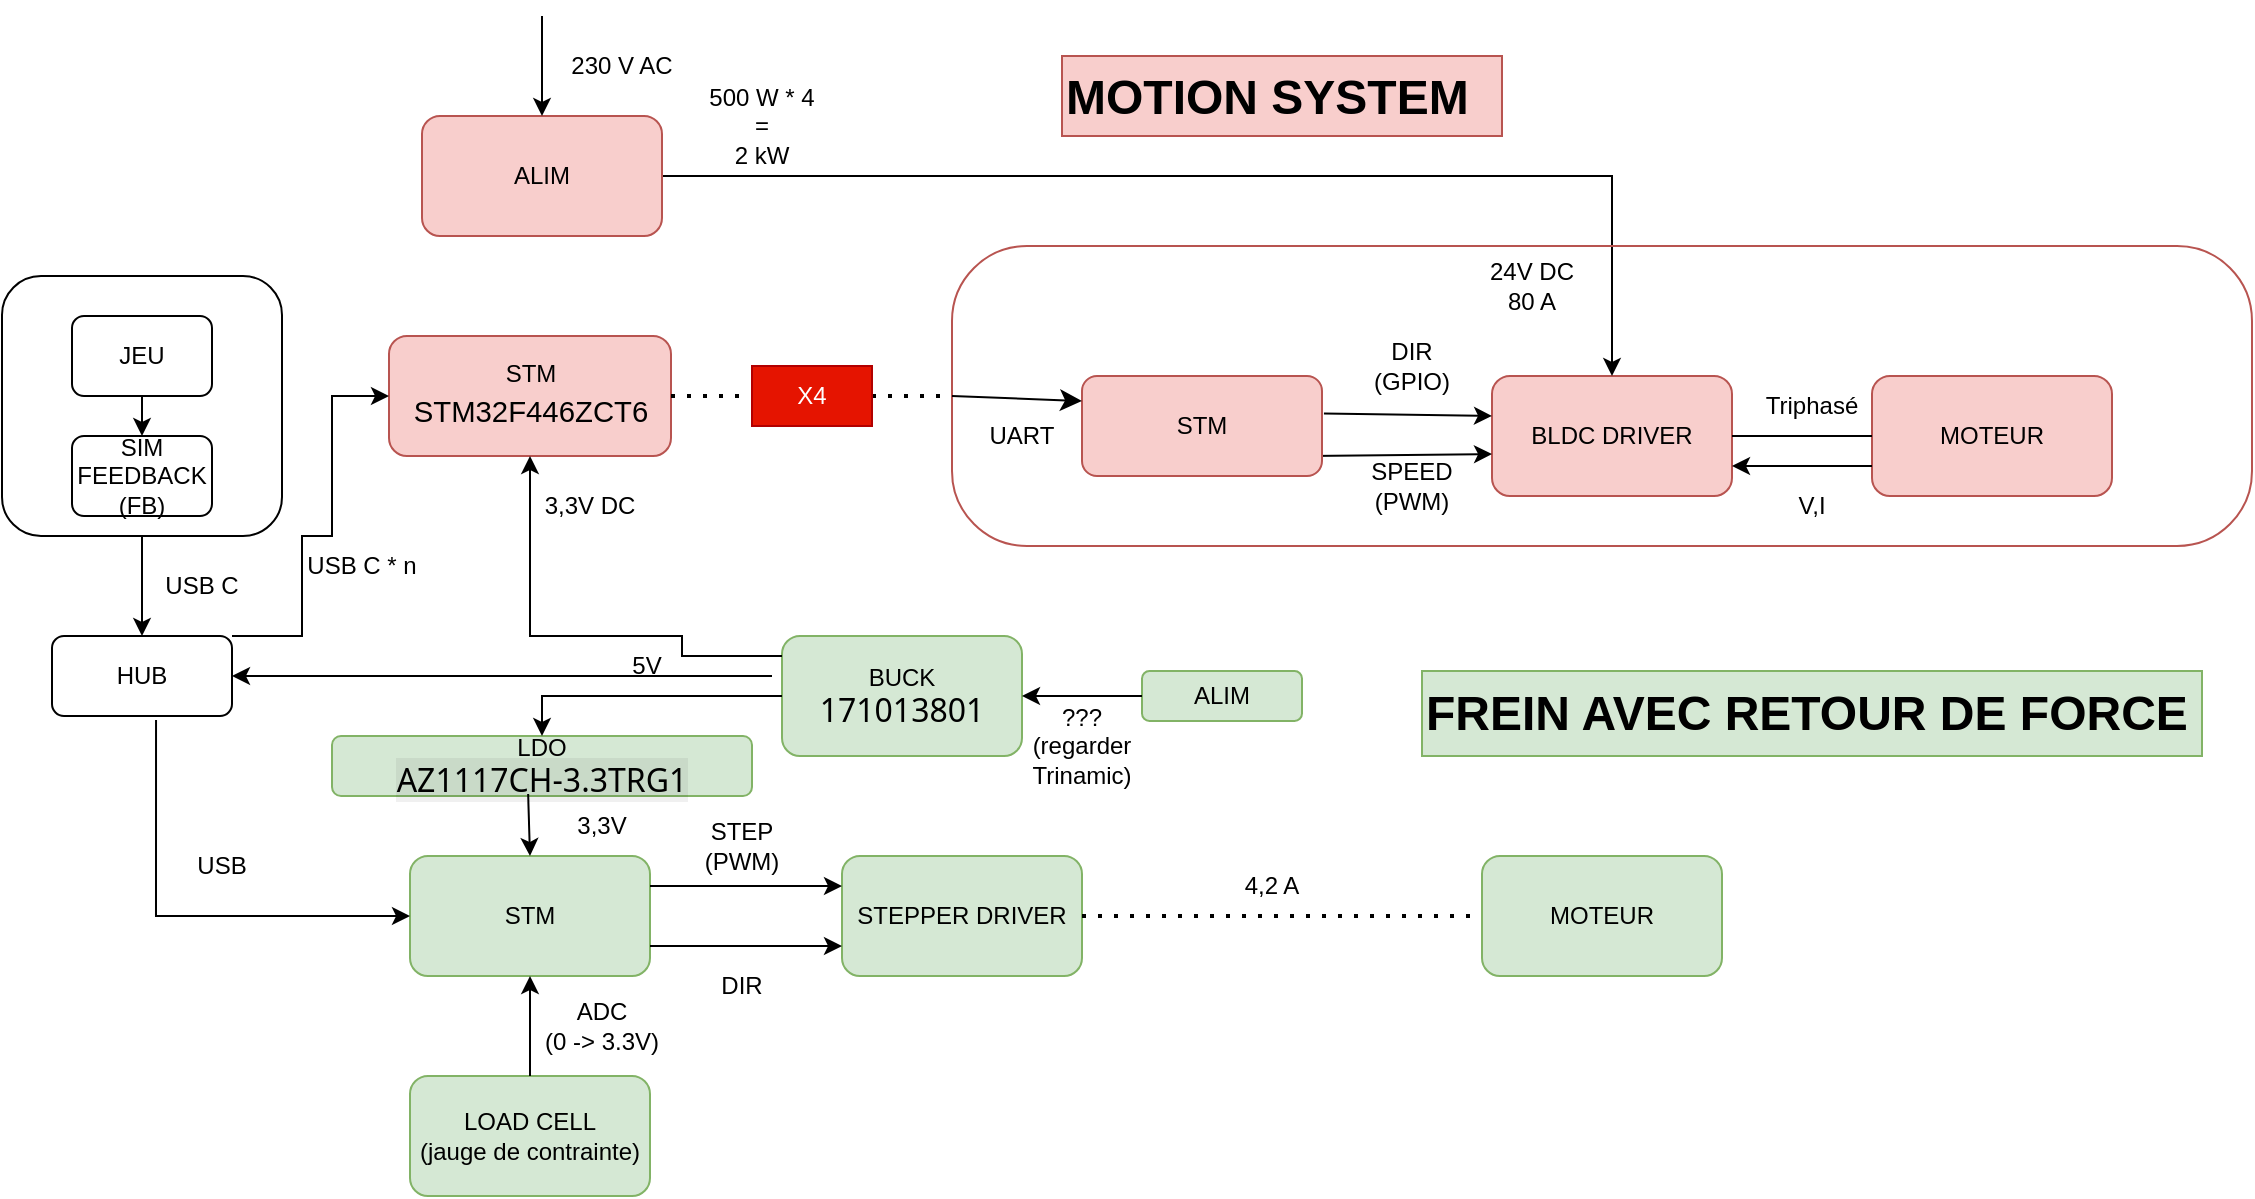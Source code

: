 <mxfile version="26.1.0">
  <diagram name="Page-1" id="QyKzzR-DpQjyUraL0REL">
    <mxGraphModel dx="954" dy="668" grid="1" gridSize="10" guides="1" tooltips="1" connect="1" arrows="1" fold="1" page="1" pageScale="1" pageWidth="1169" pageHeight="827" math="0" shadow="0">
      <root>
        <mxCell id="0" />
        <mxCell id="1" parent="0" />
        <mxCell id="NrqMM1b8UnGH21ajet8I-1" value="" style="rounded=1;whiteSpace=wrap;html=1;" parent="1" vertex="1">
          <mxGeometry x="35" y="190" width="140" height="130" as="geometry" />
        </mxCell>
        <mxCell id="NrqMM1b8UnGH21ajet8I-2" value="SIM FEEDBACK (FB)" style="rounded=1;whiteSpace=wrap;html=1;" parent="1" vertex="1">
          <mxGeometry x="70" y="270" width="70" height="40" as="geometry" />
        </mxCell>
        <mxCell id="NrqMM1b8UnGH21ajet8I-3" value="JEU" style="rounded=1;whiteSpace=wrap;html=1;" parent="1" vertex="1">
          <mxGeometry x="70" y="210" width="70" height="40" as="geometry" />
        </mxCell>
        <mxCell id="NrqMM1b8UnGH21ajet8I-4" value="STM&lt;div&gt;&lt;div style=&quot;font-size: medium;&quot; data-ccp-timestamp=&quot;1741612815450&quot;&gt;&lt;table style=&quot;border-collapse: collapse; width: 116pt;&quot; width=&quot;154&quot;&gt;&lt;colgroup&gt;&lt;col style=&quot;width: 116pt;&quot; width=&quot;154&quot;&gt;&lt;/colgroup&gt;&lt;tbody&gt;&lt;tr style=&quot;height: 15pt;&quot; height=&quot;20&quot;&gt;&lt;td style=&quot;padding-top: 1px; padding-right: 1px; padding-left: 1px; font-size: 11pt; font-family: &amp;quot;Aptos Narrow&amp;quot;, sans-serif; vertical-align: bottom; border: none; text-wrap-mode: nowrap; width: 116pt; height: 15pt;&quot; height=&quot;20&quot; width=&quot;154&quot;&gt;STM32F446ZCT6&lt;/td&gt;&lt;/tr&gt;&lt;/tbody&gt;&lt;/table&gt;&lt;/div&gt;&lt;/div&gt;&lt;div&gt;&lt;div style=&quot;font-size: medium; text-align: start;&quot; data-ccp-timestamp=&quot;1741612815450&quot;&gt;&lt;/div&gt;&lt;/div&gt;" style="rounded=1;whiteSpace=wrap;html=1;fillColor=#f8cecc;strokeColor=#b85450;" parent="1" vertex="1">
          <mxGeometry x="228.5" y="220" width="141" height="60" as="geometry" />
        </mxCell>
        <mxCell id="NrqMM1b8UnGH21ajet8I-5" value="BLDC DRIVER" style="rounded=1;whiteSpace=wrap;html=1;fillColor=#f8cecc;strokeColor=#b85450;" parent="1" vertex="1">
          <mxGeometry x="780" y="240" width="120" height="60" as="geometry" />
        </mxCell>
        <mxCell id="NrqMM1b8UnGH21ajet8I-6" value="MOTEUR" style="rounded=1;whiteSpace=wrap;html=1;fillColor=#f8cecc;strokeColor=#b85450;" parent="1" vertex="1">
          <mxGeometry x="970" y="240" width="120" height="60" as="geometry" />
        </mxCell>
        <mxCell id="NrqMM1b8UnGH21ajet8I-7" value="24V DC&lt;div&gt;80 A&lt;/div&gt;" style="text;html=1;align=center;verticalAlign=middle;whiteSpace=wrap;rounded=0;" parent="1" vertex="1">
          <mxGeometry x="770" y="180" width="60" height="30" as="geometry" />
        </mxCell>
        <mxCell id="NrqMM1b8UnGH21ajet8I-8" value="STM" style="rounded=1;whiteSpace=wrap;html=1;fillColor=#d5e8d4;strokeColor=#82b366;" parent="1" vertex="1">
          <mxGeometry x="239" y="480" width="120" height="60" as="geometry" />
        </mxCell>
        <mxCell id="NrqMM1b8UnGH21ajet8I-9" value="HUB" style="rounded=1;whiteSpace=wrap;html=1;" parent="1" vertex="1">
          <mxGeometry x="60" y="370" width="90" height="40" as="geometry" />
        </mxCell>
        <mxCell id="NrqMM1b8UnGH21ajet8I-10" value="LDO&lt;div&gt;&lt;span style=&quot;font-family: &amp;quot;gg sans&amp;quot;, &amp;quot;Noto Sans&amp;quot;, &amp;quot;Helvetica Neue&amp;quot;, Helvetica, Arial, sans-serif; font-size: 16px; text-align: left; white-space-collapse: break-spaces; background-color: oklab(0.085 0.0 0.0 / 0.06);&quot;&gt;&lt;font style=&quot;color: rgb(0, 0, 0);&quot;&gt;AZ1117CH-3.3TRG1&lt;/font&gt;&lt;/span&gt;&lt;/div&gt;" style="rounded=1;whiteSpace=wrap;html=1;fillColor=#d5e8d4;strokeColor=#82b366;" parent="1" vertex="1">
          <mxGeometry x="200" y="420" width="210" height="30" as="geometry" />
        </mxCell>
        <mxCell id="NrqMM1b8UnGH21ajet8I-11" value="&lt;font style=&quot;color: rgb(0, 0, 0);&quot;&gt;BUCK&lt;/font&gt;&lt;div&gt;&lt;span style=&quot;font-family: &amp;quot;gg sans&amp;quot;, &amp;quot;Noto Sans&amp;quot;, &amp;quot;Helvetica Neue&amp;quot;, Helvetica, Arial, sans-serif; font-size: 16px; text-align: left; white-space-collapse: break-spaces; color: oklab(0.899 -0.002 -0.005);&quot;&gt;&lt;font style=&quot;color: rgb(0, 0, 0);&quot;&gt;171013801&lt;/font&gt;&lt;/span&gt;&lt;/div&gt;" style="rounded=1;whiteSpace=wrap;html=1;fillColor=#d5e8d4;strokeColor=#82b366;" parent="1" vertex="1">
          <mxGeometry x="425" y="370" width="120" height="60" as="geometry" />
        </mxCell>
        <mxCell id="NrqMM1b8UnGH21ajet8I-36" style="edgeStyle=orthogonalEdgeStyle;rounded=0;orthogonalLoop=1;jettySize=auto;html=1;exitX=1;exitY=0.5;exitDx=0;exitDy=0;entryX=0.5;entryY=0;entryDx=0;entryDy=0;" parent="1" source="NrqMM1b8UnGH21ajet8I-12" target="NrqMM1b8UnGH21ajet8I-5" edge="1">
          <mxGeometry relative="1" as="geometry" />
        </mxCell>
        <mxCell id="NrqMM1b8UnGH21ajet8I-12" value="ALIM" style="rounded=1;whiteSpace=wrap;html=1;fillColor=#f8cecc;strokeColor=#b85450;" parent="1" vertex="1">
          <mxGeometry x="245" y="110" width="120" height="60" as="geometry" />
        </mxCell>
        <mxCell id="NrqMM1b8UnGH21ajet8I-13" value="ALIM" style="rounded=1;whiteSpace=wrap;html=1;fillColor=#d5e8d4;strokeColor=#82b366;" parent="1" vertex="1">
          <mxGeometry x="605" y="387.5" width="80" height="25" as="geometry" />
        </mxCell>
        <mxCell id="NrqMM1b8UnGH21ajet8I-14" value="STEPPER DRIVER" style="rounded=1;whiteSpace=wrap;html=1;fillColor=#d5e8d4;strokeColor=#82b366;" parent="1" vertex="1">
          <mxGeometry x="455" y="480" width="120" height="60" as="geometry" />
        </mxCell>
        <mxCell id="NrqMM1b8UnGH21ajet8I-15" value="MOTEUR" style="rounded=1;whiteSpace=wrap;html=1;fillColor=#d5e8d4;strokeColor=#82b366;" parent="1" vertex="1">
          <mxGeometry x="775" y="480" width="120" height="60" as="geometry" />
        </mxCell>
        <mxCell id="NrqMM1b8UnGH21ajet8I-16" value="LOAD CELL&lt;div&gt;(jauge de contrainte)&lt;/div&gt;" style="rounded=1;whiteSpace=wrap;html=1;fillColor=#d5e8d4;strokeColor=#82b366;" parent="1" vertex="1">
          <mxGeometry x="239" y="590" width="120" height="60" as="geometry" />
        </mxCell>
        <mxCell id="NrqMM1b8UnGH21ajet8I-17" value="" style="endArrow=classic;html=1;rounded=0;exitX=0.5;exitY=1;exitDx=0;exitDy=0;entryX=0.5;entryY=0;entryDx=0;entryDy=0;" parent="1" source="NrqMM1b8UnGH21ajet8I-3" target="NrqMM1b8UnGH21ajet8I-2" edge="1">
          <mxGeometry width="50" height="50" relative="1" as="geometry">
            <mxPoint x="365" y="500" as="sourcePoint" />
            <mxPoint x="415" y="450" as="targetPoint" />
          </mxGeometry>
        </mxCell>
        <mxCell id="NrqMM1b8UnGH21ajet8I-18" value="" style="endArrow=classic;html=1;rounded=0;exitX=0.5;exitY=1;exitDx=0;exitDy=0;entryX=0.5;entryY=0;entryDx=0;entryDy=0;" parent="1" source="NrqMM1b8UnGH21ajet8I-1" target="NrqMM1b8UnGH21ajet8I-9" edge="1">
          <mxGeometry width="50" height="50" relative="1" as="geometry">
            <mxPoint x="95" y="360" as="sourcePoint" />
            <mxPoint x="145" y="310" as="targetPoint" />
          </mxGeometry>
        </mxCell>
        <mxCell id="NrqMM1b8UnGH21ajet8I-19" value="USB C" style="text;html=1;align=center;verticalAlign=middle;whiteSpace=wrap;rounded=0;" parent="1" vertex="1">
          <mxGeometry x="105" y="330" width="60" height="30" as="geometry" />
        </mxCell>
        <mxCell id="NrqMM1b8UnGH21ajet8I-21" value="" style="endArrow=classic;html=1;rounded=0;exitX=1;exitY=0;exitDx=0;exitDy=0;entryX=0;entryY=0.5;entryDx=0;entryDy=0;" parent="1" source="NrqMM1b8UnGH21ajet8I-9" target="NrqMM1b8UnGH21ajet8I-4" edge="1">
          <mxGeometry width="50" height="50" relative="1" as="geometry">
            <mxPoint x="365" y="360" as="sourcePoint" />
            <mxPoint x="415" y="310" as="targetPoint" />
            <Array as="points">
              <mxPoint x="185" y="370" />
              <mxPoint x="185" y="320" />
              <mxPoint x="200" y="320" />
              <mxPoint x="200" y="250" />
              <mxPoint x="225" y="250" />
            </Array>
          </mxGeometry>
        </mxCell>
        <mxCell id="NrqMM1b8UnGH21ajet8I-23" value="" style="endArrow=classic;html=1;rounded=0;entryX=0.5;entryY=0;entryDx=0;entryDy=0;exitX=0.467;exitY=0.967;exitDx=0;exitDy=0;exitPerimeter=0;" parent="1" source="NrqMM1b8UnGH21ajet8I-10" target="NrqMM1b8UnGH21ajet8I-8" edge="1">
          <mxGeometry width="50" height="50" relative="1" as="geometry">
            <mxPoint x="365" y="360" as="sourcePoint" />
            <mxPoint x="415" y="310" as="targetPoint" />
          </mxGeometry>
        </mxCell>
        <mxCell id="NrqMM1b8UnGH21ajet8I-24" value="" style="endArrow=classic;html=1;rounded=0;entryX=0.5;entryY=0;entryDx=0;entryDy=0;exitX=0;exitY=0.5;exitDx=0;exitDy=0;" parent="1" source="NrqMM1b8UnGH21ajet8I-11" target="NrqMM1b8UnGH21ajet8I-10" edge="1">
          <mxGeometry width="50" height="50" relative="1" as="geometry">
            <mxPoint x="305" y="400" as="sourcePoint" />
            <mxPoint x="415" y="310" as="targetPoint" />
            <Array as="points">
              <mxPoint x="305" y="400" />
            </Array>
          </mxGeometry>
        </mxCell>
        <mxCell id="NrqMM1b8UnGH21ajet8I-25" value="" style="endArrow=classic;html=1;rounded=0;exitX=1;exitY=0.25;exitDx=0;exitDy=0;entryX=0;entryY=0.25;entryDx=0;entryDy=0;" parent="1" source="NrqMM1b8UnGH21ajet8I-8" target="NrqMM1b8UnGH21ajet8I-14" edge="1">
          <mxGeometry width="50" height="50" relative="1" as="geometry">
            <mxPoint x="365" y="360" as="sourcePoint" />
            <mxPoint x="415" y="310" as="targetPoint" />
            <Array as="points" />
          </mxGeometry>
        </mxCell>
        <mxCell id="NrqMM1b8UnGH21ajet8I-27" value="" style="endArrow=classic;html=1;rounded=0;exitX=1;exitY=0.75;exitDx=0;exitDy=0;" parent="1" source="NrqMM1b8UnGH21ajet8I-8" edge="1">
          <mxGeometry width="50" height="50" relative="1" as="geometry">
            <mxPoint x="585" y="505" as="sourcePoint" />
            <mxPoint x="455" y="525" as="targetPoint" />
            <Array as="points" />
          </mxGeometry>
        </mxCell>
        <mxCell id="NrqMM1b8UnGH21ajet8I-28" value="STEP (PWM)" style="text;html=1;align=center;verticalAlign=middle;whiteSpace=wrap;rounded=0;" parent="1" vertex="1">
          <mxGeometry x="375" y="460" width="60" height="30" as="geometry" />
        </mxCell>
        <mxCell id="NrqMM1b8UnGH21ajet8I-30" value="DIR" style="text;html=1;align=center;verticalAlign=middle;whiteSpace=wrap;rounded=0;" parent="1" vertex="1">
          <mxGeometry x="375" y="530" width="60" height="30" as="geometry" />
        </mxCell>
        <mxCell id="NrqMM1b8UnGH21ajet8I-32" value="" style="endArrow=classic;html=1;rounded=0;exitX=0.5;exitY=0;exitDx=0;exitDy=0;entryX=0.5;entryY=1;entryDx=0;entryDy=0;" parent="1" source="NrqMM1b8UnGH21ajet8I-16" target="NrqMM1b8UnGH21ajet8I-8" edge="1">
          <mxGeometry width="50" height="50" relative="1" as="geometry">
            <mxPoint x="365" y="460" as="sourcePoint" />
            <mxPoint x="415" y="410" as="targetPoint" />
          </mxGeometry>
        </mxCell>
        <mxCell id="NrqMM1b8UnGH21ajet8I-33" value="&lt;div&gt;ADC&lt;/div&gt;(0 -&amp;gt; 3.3V)" style="text;html=1;align=center;verticalAlign=middle;whiteSpace=wrap;rounded=0;" parent="1" vertex="1">
          <mxGeometry x="305" y="550" width="60" height="30" as="geometry" />
        </mxCell>
        <mxCell id="NrqMM1b8UnGH21ajet8I-34" value="USB C * n" style="text;html=1;align=center;verticalAlign=middle;whiteSpace=wrap;rounded=0;" parent="1" vertex="1">
          <mxGeometry x="185" y="320" width="60" height="30" as="geometry" />
        </mxCell>
        <mxCell id="NrqMM1b8UnGH21ajet8I-35" value="" style="endArrow=classic;html=1;rounded=0;exitX=0;exitY=0.5;exitDx=0;exitDy=0;entryX=1;entryY=0.5;entryDx=0;entryDy=0;" parent="1" source="NrqMM1b8UnGH21ajet8I-13" target="NrqMM1b8UnGH21ajet8I-11" edge="1">
          <mxGeometry width="50" height="50" relative="1" as="geometry">
            <mxPoint x="365" y="360" as="sourcePoint" />
            <mxPoint x="415" y="310" as="targetPoint" />
            <Array as="points">
              <mxPoint x="565" y="400" />
            </Array>
          </mxGeometry>
        </mxCell>
        <mxCell id="NrqMM1b8UnGH21ajet8I-37" value="" style="endArrow=classic;html=1;rounded=0;exitX=0.578;exitY=1.05;exitDx=0;exitDy=0;exitPerimeter=0;entryX=0;entryY=0.5;entryDx=0;entryDy=0;" parent="1" source="NrqMM1b8UnGH21ajet8I-9" target="NrqMM1b8UnGH21ajet8I-8" edge="1">
          <mxGeometry width="50" height="50" relative="1" as="geometry">
            <mxPoint x="365" y="360" as="sourcePoint" />
            <mxPoint x="415" y="310" as="targetPoint" />
            <Array as="points">
              <mxPoint x="112" y="510" />
            </Array>
          </mxGeometry>
        </mxCell>
        <mxCell id="NrqMM1b8UnGH21ajet8I-38" value="USB" style="text;html=1;align=center;verticalAlign=middle;whiteSpace=wrap;rounded=0;" parent="1" vertex="1">
          <mxGeometry x="115" y="470" width="60" height="30" as="geometry" />
        </mxCell>
        <mxCell id="NrqMM1b8UnGH21ajet8I-40" value="3,3V" style="text;html=1;align=center;verticalAlign=middle;whiteSpace=wrap;rounded=0;" parent="1" vertex="1">
          <mxGeometry x="305" y="450" width="60" height="30" as="geometry" />
        </mxCell>
        <mxCell id="NrqMM1b8UnGH21ajet8I-41" value="5V" style="text;html=1;align=center;verticalAlign=middle;whiteSpace=wrap;rounded=0;" parent="1" vertex="1">
          <mxGeometry x="325" y="370" width="65" height="30" as="geometry" />
        </mxCell>
        <mxCell id="NrqMM1b8UnGH21ajet8I-42" value="???&lt;div&gt;(regarder Trinamic)&lt;/div&gt;" style="text;html=1;align=center;verticalAlign=middle;whiteSpace=wrap;rounded=0;" parent="1" vertex="1">
          <mxGeometry x="545" y="410" width="60" height="30" as="geometry" />
        </mxCell>
        <mxCell id="NrqMM1b8UnGH21ajet8I-43" value="" style="endArrow=none;html=1;rounded=0;exitX=1;exitY=0.5;exitDx=0;exitDy=0;entryX=0;entryY=0.5;entryDx=0;entryDy=0;" parent="1" source="NrqMM1b8UnGH21ajet8I-5" target="NrqMM1b8UnGH21ajet8I-6" edge="1">
          <mxGeometry width="50" height="50" relative="1" as="geometry">
            <mxPoint x="750" y="380" as="sourcePoint" />
            <mxPoint x="800" y="330" as="targetPoint" />
          </mxGeometry>
        </mxCell>
        <mxCell id="NrqMM1b8UnGH21ajet8I-44" value="Triphasé" style="text;html=1;align=center;verticalAlign=middle;whiteSpace=wrap;rounded=0;" parent="1" vertex="1">
          <mxGeometry x="910" y="240" width="60" height="30" as="geometry" />
        </mxCell>
        <mxCell id="NrqMM1b8UnGH21ajet8I-46" value="" style="endArrow=classic;html=1;rounded=0;exitX=0;exitY=0.75;exitDx=0;exitDy=0;entryX=1;entryY=0.75;entryDx=0;entryDy=0;" parent="1" source="NrqMM1b8UnGH21ajet8I-6" target="NrqMM1b8UnGH21ajet8I-5" edge="1">
          <mxGeometry width="50" height="50" relative="1" as="geometry">
            <mxPoint x="750" y="380" as="sourcePoint" />
            <mxPoint x="800" y="330" as="targetPoint" />
          </mxGeometry>
        </mxCell>
        <mxCell id="NrqMM1b8UnGH21ajet8I-47" value="V,I" style="text;html=1;align=center;verticalAlign=middle;whiteSpace=wrap;rounded=0;" parent="1" vertex="1">
          <mxGeometry x="910" y="290" width="60" height="30" as="geometry" />
        </mxCell>
        <mxCell id="NrqMM1b8UnGH21ajet8I-48" value="" style="endArrow=classic;html=1;rounded=0;entryX=0.5;entryY=0;entryDx=0;entryDy=0;" parent="1" target="NrqMM1b8UnGH21ajet8I-12" edge="1">
          <mxGeometry width="50" height="50" relative="1" as="geometry">
            <mxPoint x="305" y="60" as="sourcePoint" />
            <mxPoint x="415" y="310" as="targetPoint" />
          </mxGeometry>
        </mxCell>
        <mxCell id="NrqMM1b8UnGH21ajet8I-51" value="230 V AC" style="text;html=1;align=center;verticalAlign=middle;whiteSpace=wrap;rounded=0;" parent="1" vertex="1">
          <mxGeometry x="315" y="70" width="60" height="30" as="geometry" />
        </mxCell>
        <mxCell id="NrqMM1b8UnGH21ajet8I-52" value="500 W * 4 =&lt;div&gt;2 kW&lt;/div&gt;" style="text;html=1;align=center;verticalAlign=middle;whiteSpace=wrap;rounded=0;" parent="1" vertex="1">
          <mxGeometry x="385" y="100" width="60" height="30" as="geometry" />
        </mxCell>
        <mxCell id="NrqMM1b8UnGH21ajet8I-54" value="" style="endArrow=classic;html=1;rounded=0;entryX=1;entryY=0.5;entryDx=0;entryDy=0;" parent="1" target="NrqMM1b8UnGH21ajet8I-9" edge="1">
          <mxGeometry width="50" height="50" relative="1" as="geometry">
            <mxPoint x="420" y="390" as="sourcePoint" />
            <mxPoint x="415" y="410" as="targetPoint" />
            <Array as="points">
              <mxPoint x="380" y="390" />
              <mxPoint x="280" y="390" />
            </Array>
          </mxGeometry>
        </mxCell>
        <mxCell id="NrqMM1b8UnGH21ajet8I-56" value="" style="rounded=1;whiteSpace=wrap;html=1;fillColor=none;arcSize=25;strokeColor=#b85450;" parent="1" vertex="1">
          <mxGeometry x="510" y="175" width="650" height="150" as="geometry" />
        </mxCell>
        <mxCell id="NrqMM1b8UnGH21ajet8I-58" value="" style="endArrow=classic;html=1;rounded=0;exitX=1.008;exitY=0.375;exitDx=0;exitDy=0;exitPerimeter=0;" parent="1" edge="1" source="xHiP2nenUuK8bEtsoB3f-1">
          <mxGeometry width="50" height="50" relative="1" as="geometry">
            <mxPoint x="740" y="255" as="sourcePoint" />
            <mxPoint x="780" y="260" as="targetPoint" />
          </mxGeometry>
        </mxCell>
        <mxCell id="NrqMM1b8UnGH21ajet8I-59" value="" style="endArrow=classic;html=1;rounded=0;entryX=0;entryY=0.65;entryDx=0;entryDy=0;entryPerimeter=0;exitX=0.946;exitY=0.8;exitDx=0;exitDy=0;exitPerimeter=0;" parent="1" target="NrqMM1b8UnGH21ajet8I-5" edge="1" source="xHiP2nenUuK8bEtsoB3f-1">
          <mxGeometry width="50" height="50" relative="1" as="geometry">
            <mxPoint x="740" y="279" as="sourcePoint" />
            <mxPoint x="790" y="265" as="targetPoint" />
          </mxGeometry>
        </mxCell>
        <mxCell id="NrqMM1b8UnGH21ajet8I-60" value="DIR (GPIO)" style="text;html=1;align=center;verticalAlign=middle;whiteSpace=wrap;rounded=0;" parent="1" vertex="1">
          <mxGeometry x="710" y="220" width="60" height="30" as="geometry" />
        </mxCell>
        <mxCell id="NrqMM1b8UnGH21ajet8I-61" value="SPEED&lt;div&gt;(PWM)&lt;/div&gt;" style="text;html=1;align=center;verticalAlign=middle;whiteSpace=wrap;rounded=0;" parent="1" vertex="1">
          <mxGeometry x="710" y="280" width="60" height="30" as="geometry" />
        </mxCell>
        <mxCell id="NrqMM1b8UnGH21ajet8I-64" value="" style="endArrow=classic;html=1;rounded=0;entryX=0.5;entryY=1;entryDx=0;entryDy=0;" parent="1" target="NrqMM1b8UnGH21ajet8I-4" edge="1">
          <mxGeometry width="50" height="50" relative="1" as="geometry">
            <mxPoint x="425" y="380" as="sourcePoint" />
            <mxPoint x="415" y="410" as="targetPoint" />
            <Array as="points">
              <mxPoint x="415" y="380" />
              <mxPoint x="375" y="380" />
              <mxPoint x="375" y="370" />
              <mxPoint x="299" y="370" />
            </Array>
          </mxGeometry>
        </mxCell>
        <mxCell id="NrqMM1b8UnGH21ajet8I-66" value="3,3V DC" style="text;html=1;align=center;verticalAlign=middle;whiteSpace=wrap;rounded=0;" parent="1" vertex="1">
          <mxGeometry x="299" y="290" width="60" height="30" as="geometry" />
        </mxCell>
        <mxCell id="NrqMM1b8UnGH21ajet8I-69" value="4,2 A" style="text;html=1;align=center;verticalAlign=middle;whiteSpace=wrap;rounded=0;" parent="1" vertex="1">
          <mxGeometry x="640" y="480" width="60" height="30" as="geometry" />
        </mxCell>
        <mxCell id="NrqMM1b8UnGH21ajet8I-76" value="" style="endArrow=none;dashed=1;html=1;dashPattern=1 3;strokeWidth=2;rounded=0;exitX=1;exitY=0.5;exitDx=0;exitDy=0;entryX=0;entryY=0.5;entryDx=0;entryDy=0;" parent="1" source="NrqMM1b8UnGH21ajet8I-14" target="NrqMM1b8UnGH21ajet8I-15" edge="1">
          <mxGeometry width="50" height="50" relative="1" as="geometry">
            <mxPoint x="665" y="690" as="sourcePoint" />
            <mxPoint x="715" y="640" as="targetPoint" />
          </mxGeometry>
        </mxCell>
        <mxCell id="NrqMM1b8UnGH21ajet8I-77" value="" style="endArrow=none;dashed=1;html=1;dashPattern=1 3;strokeWidth=2;rounded=0;exitX=1;exitY=0.5;exitDx=0;exitDy=0;entryX=0;entryY=0.5;entryDx=0;entryDy=0;" parent="1" source="NrqMM1b8UnGH21ajet8I-57" target="NrqMM1b8UnGH21ajet8I-56" edge="1">
          <mxGeometry width="50" height="50" relative="1" as="geometry">
            <mxPoint x="645" y="330" as="sourcePoint" />
            <mxPoint x="695" y="280" as="targetPoint" />
          </mxGeometry>
        </mxCell>
        <mxCell id="NrqMM1b8UnGH21ajet8I-78" value="&lt;h1 style=&quot;margin-top: 0px;&quot;&gt;MOTION SYSTEM&lt;/h1&gt;" style="text;html=1;whiteSpace=wrap;overflow=hidden;rounded=0;fillColor=#f8cecc;strokeColor=#b85450;" parent="1" vertex="1">
          <mxGeometry x="565" y="80" width="220" height="40" as="geometry" />
        </mxCell>
        <mxCell id="NrqMM1b8UnGH21ajet8I-79" value="&lt;h1 style=&quot;margin-top: 0px;&quot;&gt;FREIN AVEC RETOUR DE FORCE&lt;/h1&gt;" style="text;html=1;whiteSpace=wrap;overflow=hidden;rounded=0;fillColor=#d5e8d4;strokeColor=#82b366;" parent="1" vertex="1">
          <mxGeometry x="745" y="387.5" width="390" height="42.5" as="geometry" />
        </mxCell>
        <mxCell id="NrqMM1b8UnGH21ajet8I-90" value="" style="endArrow=none;dashed=1;html=1;dashPattern=1 3;strokeWidth=2;rounded=0;exitX=1;exitY=0.5;exitDx=0;exitDy=0;entryX=0;entryY=0.5;entryDx=0;entryDy=0;" parent="1" source="NrqMM1b8UnGH21ajet8I-4" target="NrqMM1b8UnGH21ajet8I-57" edge="1">
          <mxGeometry width="50" height="50" relative="1" as="geometry">
            <mxPoint x="359" y="250" as="sourcePoint" />
            <mxPoint x="525" y="250" as="targetPoint" />
          </mxGeometry>
        </mxCell>
        <mxCell id="NrqMM1b8UnGH21ajet8I-57" value="X4" style="text;html=1;align=center;verticalAlign=middle;whiteSpace=wrap;rounded=0;fillColor=#e51400;strokeColor=#B20000;fontColor=#ffffff;" parent="1" vertex="1">
          <mxGeometry x="410" y="235" width="60" height="30" as="geometry" />
        </mxCell>
        <mxCell id="xHiP2nenUuK8bEtsoB3f-1" value="STM" style="rounded=1;whiteSpace=wrap;html=1;fillColor=#f8cecc;strokeColor=#b85450;" vertex="1" parent="1">
          <mxGeometry x="575" y="240" width="120" height="50" as="geometry" />
        </mxCell>
        <mxCell id="xHiP2nenUuK8bEtsoB3f-2" value="" style="endArrow=classic;html=1;rounded=0;fontSize=12;startSize=8;endSize=8;curved=1;exitX=0;exitY=0.5;exitDx=0;exitDy=0;entryX=0;entryY=0.25;entryDx=0;entryDy=0;" edge="1" parent="1" source="NrqMM1b8UnGH21ajet8I-56" target="xHiP2nenUuK8bEtsoB3f-1">
          <mxGeometry width="50" height="50" relative="1" as="geometry">
            <mxPoint x="550" y="420" as="sourcePoint" />
            <mxPoint x="600" y="370" as="targetPoint" />
          </mxGeometry>
        </mxCell>
        <mxCell id="xHiP2nenUuK8bEtsoB3f-3" value="UART" style="text;html=1;align=center;verticalAlign=middle;whiteSpace=wrap;rounded=0;" vertex="1" parent="1">
          <mxGeometry x="515" y="255" width="60" height="30" as="geometry" />
        </mxCell>
      </root>
    </mxGraphModel>
  </diagram>
</mxfile>
